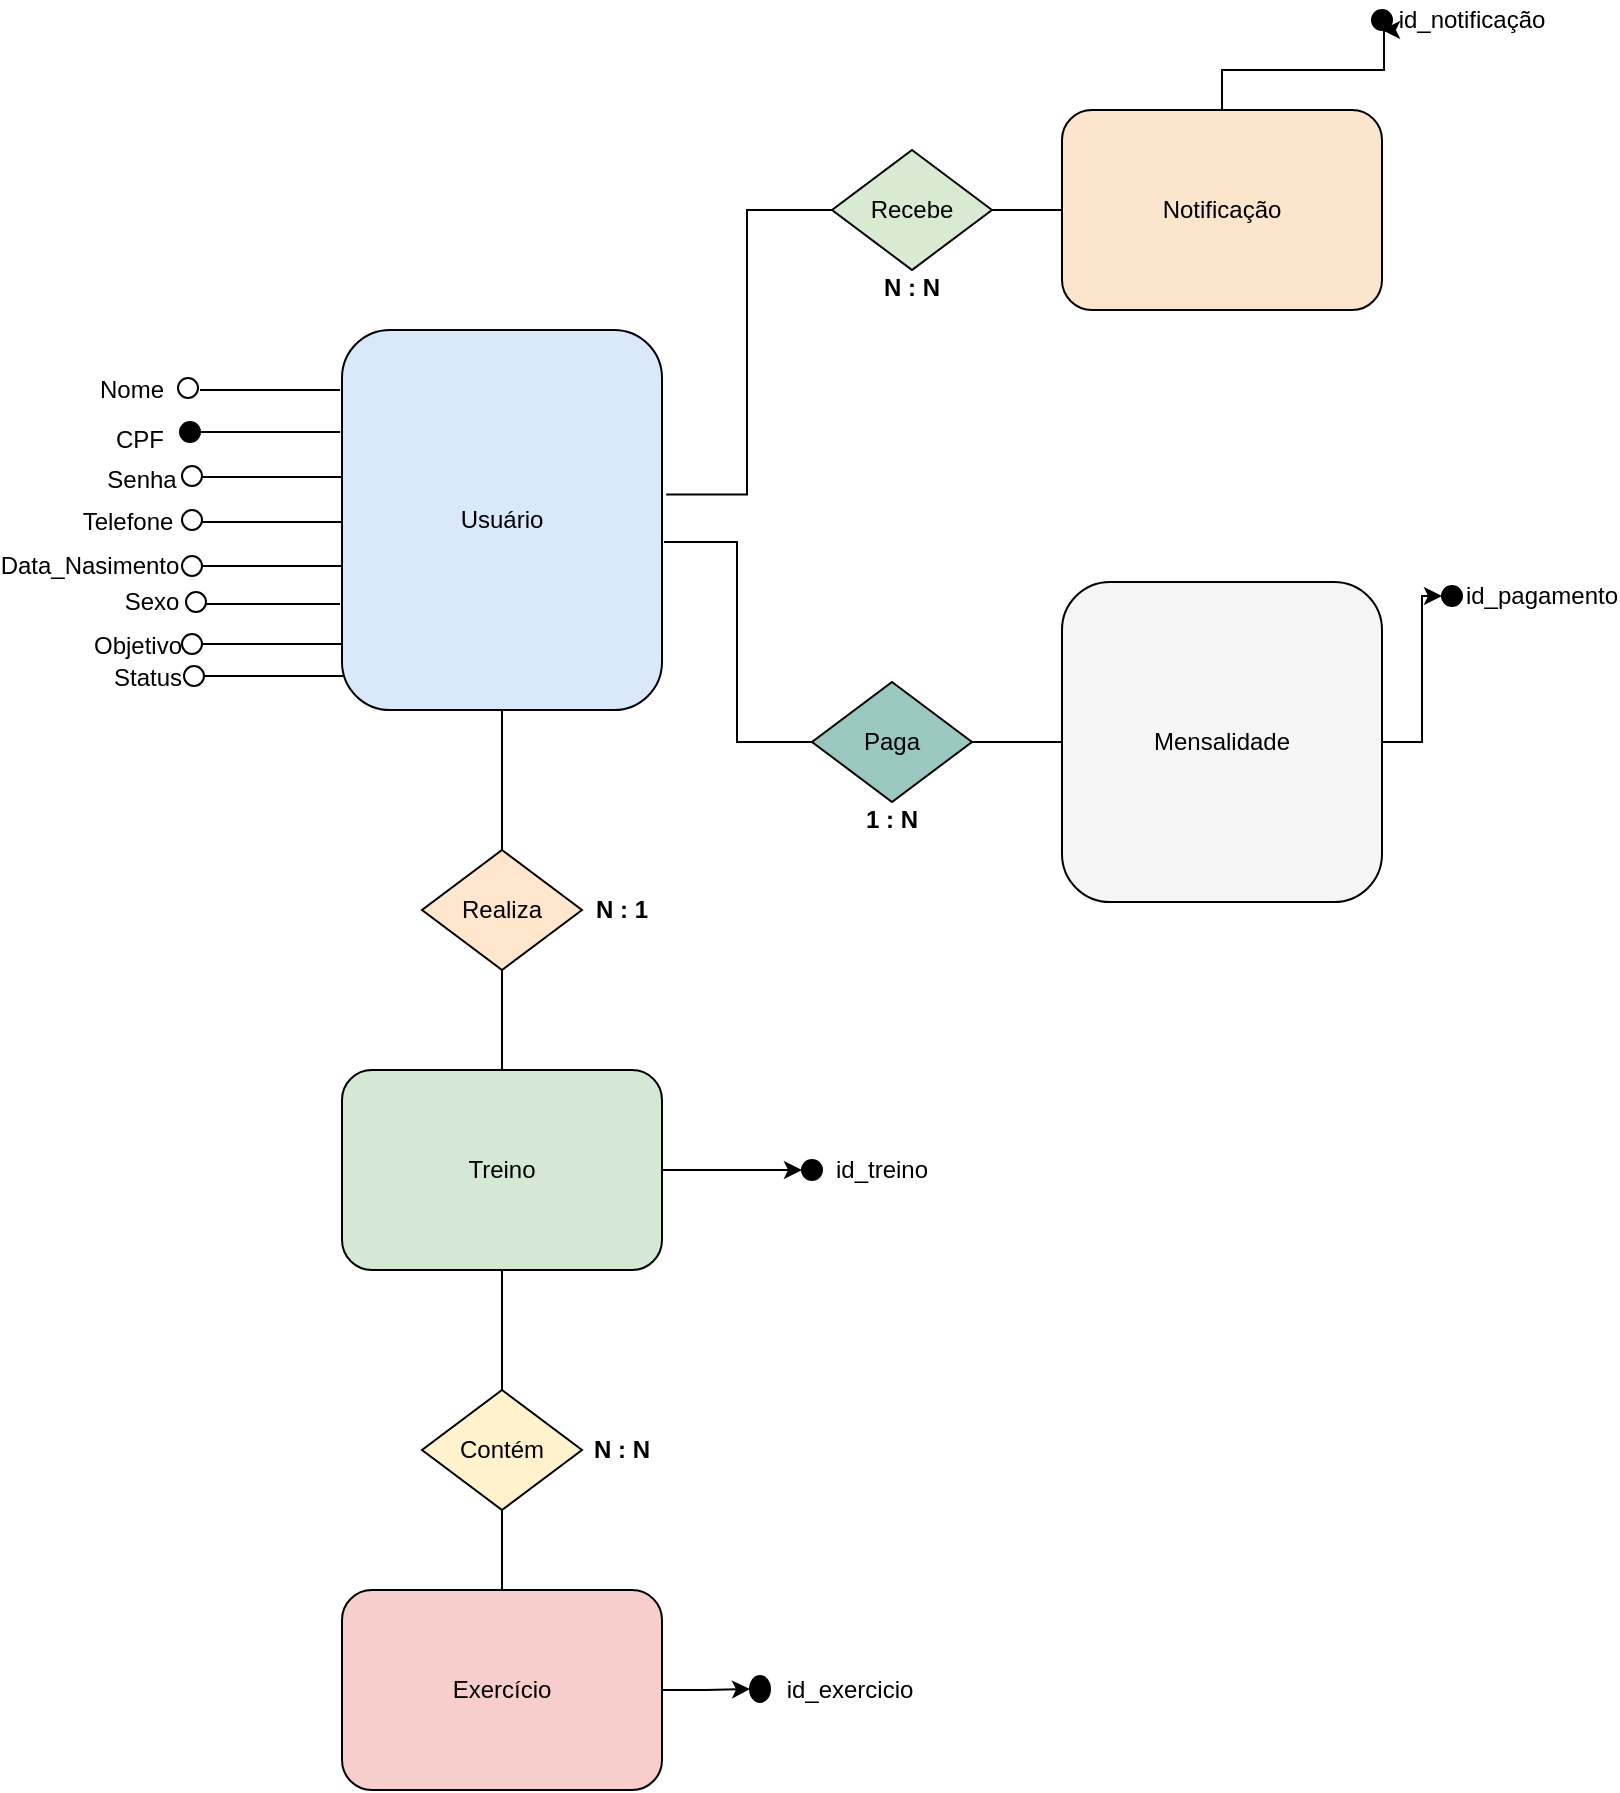 <mxfile version="28.0.6">
  <diagram name="Modelo MER" id="modelo-mer">
    <mxGraphModel dx="1702" dy="1029" grid="1" gridSize="10" guides="1" tooltips="1" connect="1" arrows="1" fold="1" page="1" pageScale="1" pageWidth="850" pageHeight="1100" math="0" shadow="0">
      <root>
        <mxCell id="0" />
        <mxCell id="1" parent="0" />
        <mxCell id="usuario" value="Usuário" style="shape=rectangle;whiteSpace=wrap;rounded=1;fillColor=#dae8fc;" parent="1" vertex="1">
          <mxGeometry x="230" y="220" width="160" height="190" as="geometry" />
        </mxCell>
        <mxCell id="rel1" value="Realiza" style="rhombus;whiteSpace=wrap;fillColor=#ffe6cc;" parent="1" vertex="1">
          <mxGeometry x="270" y="480" width="80" height="60" as="geometry" />
        </mxCell>
        <mxCell id="nRjvt1yTfN6Y8-V4OwxZ-71" style="edgeStyle=orthogonalEdgeStyle;rounded=0;orthogonalLoop=1;jettySize=auto;html=1;entryX=0;entryY=0.5;entryDx=0;entryDy=0;fontFamily=Helvetica;fontSize=12;fontColor=default;" edge="1" parent="1" source="treino" target="nRjvt1yTfN6Y8-V4OwxZ-67">
          <mxGeometry relative="1" as="geometry" />
        </mxCell>
        <mxCell id="treino" value="Treino" style="shape=rectangle;whiteSpace=wrap;rounded=1;fillColor=#d5e8d4;" parent="1" vertex="1">
          <mxGeometry x="230" y="590" width="160" height="100" as="geometry" />
        </mxCell>
        <mxCell id="rel2" value="Contém" style="rhombus;whiteSpace=wrap;fillColor=#fff2cc;" parent="1" vertex="1">
          <mxGeometry x="270" y="750" width="80" height="60" as="geometry" />
        </mxCell>
        <mxCell id="nRjvt1yTfN6Y8-V4OwxZ-72" style="edgeStyle=orthogonalEdgeStyle;rounded=0;orthogonalLoop=1;jettySize=auto;html=1;entryX=0;entryY=0.5;entryDx=0;entryDy=0;fontFamily=Helvetica;fontSize=12;fontColor=default;" edge="1" parent="1" source="exercicio" target="nRjvt1yTfN6Y8-V4OwxZ-69">
          <mxGeometry relative="1" as="geometry" />
        </mxCell>
        <mxCell id="exercicio" value="Exercício" style="shape=rectangle;whiteSpace=wrap;rounded=1;fillColor=#f8cecc;" parent="1" vertex="1">
          <mxGeometry x="230" y="850" width="160" height="100" as="geometry" />
        </mxCell>
        <mxCell id="nRjvt1yTfN6Y8-V4OwxZ-66" style="edgeStyle=orthogonalEdgeStyle;rounded=0;orthogonalLoop=1;jettySize=auto;html=1;entryX=0;entryY=0.5;entryDx=0;entryDy=0;fontFamily=Helvetica;fontSize=12;fontColor=default;" edge="1" parent="1" source="pagamento" target="nRjvt1yTfN6Y8-V4OwxZ-62">
          <mxGeometry relative="1" as="geometry" />
        </mxCell>
        <mxCell id="pagamento" value="Mensalidade" style="shape=rectangle;whiteSpace=wrap;rounded=1;fillColor=#f5f5f5;" parent="1" vertex="1">
          <mxGeometry x="590" y="346" width="160" height="160" as="geometry" />
        </mxCell>
        <mxCell id="tABnrPn6lWvIY6n4PG_O-17" value="" style="edgeStyle=orthogonalEdgeStyle;rounded=0;orthogonalLoop=1;jettySize=auto;html=1;strokeColor=default;endArrow=none;endFill=0;" parent="1" source="rel3" target="pagamento" edge="1">
          <mxGeometry relative="1" as="geometry" />
        </mxCell>
        <mxCell id="nRjvt1yTfN6Y8-V4OwxZ-60" style="edgeStyle=orthogonalEdgeStyle;rounded=0;orthogonalLoop=1;jettySize=auto;html=1;fontFamily=Helvetica;fontSize=12;fontColor=default;" edge="1" parent="1" source="notificacao">
          <mxGeometry relative="1" as="geometry">
            <mxPoint x="750" y="70" as="targetPoint" />
            <Array as="points">
              <mxPoint x="670" y="90" />
              <mxPoint x="751" y="90" />
            </Array>
          </mxGeometry>
        </mxCell>
        <mxCell id="notificacao" value="Notificação" style="shape=rectangle;whiteSpace=wrap;rounded=1;fillColor=#fce5cd;" parent="1" vertex="1">
          <mxGeometry x="590" y="110" width="160" height="100" as="geometry" />
        </mxCell>
        <mxCell id="nRjvt1yTfN6Y8-V4OwxZ-1" style="edgeStyle=orthogonalEdgeStyle;rounded=0;orthogonalLoop=1;jettySize=auto;html=1;endArrow=none;endFill=0;" edge="1" parent="1" source="rel4" target="notificacao">
          <mxGeometry relative="1" as="geometry" />
        </mxCell>
        <mxCell id="rel4" value="Recebe" style="rhombus;whiteSpace=wrap;fillColor=#d9ead3;" parent="1" vertex="1">
          <mxGeometry x="475" y="130" width="80" height="60" as="geometry" />
        </mxCell>
        <mxCell id="edge1" style="edgeStyle=orthogonalEdgeStyle;endArrow=none;endFill=0;" parent="1" source="usuario" target="rel1" edge="1">
          <mxGeometry relative="1" as="geometry" />
        </mxCell>
        <mxCell id="edge2" style="edgeStyle=orthogonalEdgeStyle;endArrow=none;endFill=0;" parent="1" source="rel1" target="treino" edge="1">
          <mxGeometry relative="1" as="geometry" />
        </mxCell>
        <mxCell id="edge3" style="edgeStyle=orthogonalEdgeStyle;endArrow=none;endFill=0;" parent="1" source="treino" target="rel2" edge="1">
          <mxGeometry relative="1" as="geometry" />
        </mxCell>
        <mxCell id="edge4" style="edgeStyle=orthogonalEdgeStyle;endArrow=none;endFill=0;" parent="1" source="rel2" edge="1">
          <mxGeometry relative="1" as="geometry">
            <mxPoint x="310" y="850" as="targetPoint" />
          </mxGeometry>
        </mxCell>
        <mxCell id="tABnrPn6lWvIY6n4PG_O-7" value="" style="endArrow=none;html=1;rounded=0;exitX=0;exitY=0.5;exitDx=0;exitDy=0;entryX=1.006;entryY=0.558;entryDx=0;entryDy=0;entryPerimeter=0;edgeStyle=orthogonalEdgeStyle;" parent="1" source="rel3" target="usuario" edge="1">
          <mxGeometry width="50" height="50" relative="1" as="geometry">
            <mxPoint x="240" y="310" as="sourcePoint" />
            <mxPoint x="240" y="150" as="targetPoint" />
          </mxGeometry>
        </mxCell>
        <mxCell id="tABnrPn6lWvIY6n4PG_O-10" value="" style="endArrow=none;html=1;rounded=0;exitX=1.013;exitY=0.433;exitDx=0;exitDy=0;exitPerimeter=0;entryX=0;entryY=0.5;entryDx=0;entryDy=0;edgeStyle=orthogonalEdgeStyle;" parent="1" source="usuario" target="rel4" edge="1">
          <mxGeometry width="50" height="50" relative="1" as="geometry">
            <mxPoint x="280" y="100" as="sourcePoint" />
            <mxPoint x="330" y="50" as="targetPoint" />
          </mxGeometry>
        </mxCell>
        <mxCell id="nRjvt1yTfN6Y8-V4OwxZ-2" value="&lt;b&gt;N : N&lt;/b&gt;" style="text;strokeColor=none;align=center;fillColor=none;html=1;verticalAlign=middle;whiteSpace=wrap;rounded=0;fontFamily=Helvetica;fontSize=12;fontColor=default;" vertex="1" parent="1">
          <mxGeometry x="485" y="184" width="60" height="30" as="geometry" />
        </mxCell>
        <mxCell id="nRjvt1yTfN6Y8-V4OwxZ-3" value="&lt;b&gt;1 : N&lt;/b&gt;" style="text;strokeColor=none;align=center;fillColor=none;html=1;verticalAlign=middle;whiteSpace=wrap;rounded=0;fontFamily=Helvetica;fontSize=12;fontColor=default;" vertex="1" parent="1">
          <mxGeometry x="475" y="450" width="60" height="30" as="geometry" />
        </mxCell>
        <mxCell id="nRjvt1yTfN6Y8-V4OwxZ-4" value="&lt;b&gt;N : 1&lt;/b&gt;" style="text;strokeColor=none;align=center;fillColor=none;html=1;verticalAlign=middle;whiteSpace=wrap;rounded=0;fontFamily=Helvetica;fontSize=12;fontColor=default;" vertex="1" parent="1">
          <mxGeometry x="340" y="495" width="60" height="30" as="geometry" />
        </mxCell>
        <mxCell id="nRjvt1yTfN6Y8-V4OwxZ-5" value="&lt;b&gt;N : N&lt;/b&gt;" style="text;strokeColor=none;align=center;fillColor=none;html=1;verticalAlign=middle;whiteSpace=wrap;rounded=0;fontFamily=Helvetica;fontSize=12;fontColor=default;" vertex="1" parent="1">
          <mxGeometry x="340" y="765" width="60" height="30" as="geometry" />
        </mxCell>
        <mxCell id="rel3" value="Paga" style="rhombus;whiteSpace=wrap;fillStyle=solid;labelBackgroundColor=none;fillColor=light-dark(#9AC7BF,#EDEDED);" parent="1" vertex="1">
          <mxGeometry x="465" y="396" width="80" height="60" as="geometry" />
        </mxCell>
        <mxCell id="nRjvt1yTfN6Y8-V4OwxZ-15" value="" style="endArrow=none;html=1;rounded=0;fontFamily=Helvetica;fontSize=12;fontColor=default;" edge="1" parent="1">
          <mxGeometry width="50" height="50" relative="1" as="geometry">
            <mxPoint x="159" y="250" as="sourcePoint" />
            <mxPoint x="229" y="250" as="targetPoint" />
          </mxGeometry>
        </mxCell>
        <mxCell id="nRjvt1yTfN6Y8-V4OwxZ-16" value="" style="ellipse;whiteSpace=wrap;html=1;aspect=fixed;rounded=1;strokeColor=default;align=center;verticalAlign=middle;fontFamily=Helvetica;fontSize=12;fontColor=default;fillColor=none;" vertex="1" parent="1">
          <mxGeometry x="148" y="244" width="10" height="10" as="geometry" />
        </mxCell>
        <mxCell id="nRjvt1yTfN6Y8-V4OwxZ-17" value="" style="ellipse;whiteSpace=wrap;html=1;aspect=fixed;rounded=1;strokeColor=default;align=center;verticalAlign=middle;fontFamily=Helvetica;fontSize=12;fontColor=default;fillColor=#000000;" vertex="1" parent="1">
          <mxGeometry x="149" y="266" width="10" height="10" as="geometry" />
        </mxCell>
        <mxCell id="nRjvt1yTfN6Y8-V4OwxZ-19" value="Nome" style="text;strokeColor=none;align=center;fillColor=none;html=1;verticalAlign=middle;whiteSpace=wrap;rounded=0;fontFamily=Helvetica;fontSize=12;fontColor=default;" vertex="1" parent="1">
          <mxGeometry x="100" y="240" width="50" height="20" as="geometry" />
        </mxCell>
        <mxCell id="nRjvt1yTfN6Y8-V4OwxZ-20" value="" style="endArrow=none;html=1;rounded=0;fontFamily=Helvetica;fontSize=12;fontColor=default;" edge="1" parent="1">
          <mxGeometry width="50" height="50" relative="1" as="geometry">
            <mxPoint x="159" y="271" as="sourcePoint" />
            <mxPoint x="229" y="271" as="targetPoint" />
          </mxGeometry>
        </mxCell>
        <mxCell id="nRjvt1yTfN6Y8-V4OwxZ-21" value="CPF" style="text;strokeColor=none;align=center;fillColor=none;html=1;verticalAlign=middle;whiteSpace=wrap;rounded=0;fontFamily=Helvetica;fontSize=12;fontColor=default;" vertex="1" parent="1">
          <mxGeometry x="114" y="265" width="30" height="20" as="geometry" />
        </mxCell>
        <mxCell id="nRjvt1yTfN6Y8-V4OwxZ-22" value="" style="endArrow=none;html=1;rounded=0;fontFamily=Helvetica;fontSize=12;fontColor=default;" edge="1" parent="1">
          <mxGeometry width="50" height="50" relative="1" as="geometry">
            <mxPoint x="160" y="293.5" as="sourcePoint" />
            <mxPoint x="230" y="293.5" as="targetPoint" />
          </mxGeometry>
        </mxCell>
        <mxCell id="nRjvt1yTfN6Y8-V4OwxZ-24" value="" style="ellipse;whiteSpace=wrap;html=1;aspect=fixed;rounded=1;strokeColor=default;align=center;verticalAlign=middle;fontFamily=Helvetica;fontSize=12;fontColor=default;fillColor=none;" vertex="1" parent="1">
          <mxGeometry x="150" y="288" width="10" height="10" as="geometry" />
        </mxCell>
        <mxCell id="nRjvt1yTfN6Y8-V4OwxZ-25" value="Senha" style="text;strokeColor=none;align=center;fillColor=none;html=1;verticalAlign=middle;whiteSpace=wrap;rounded=0;fontFamily=Helvetica;fontSize=12;fontColor=default;" vertex="1" parent="1">
          <mxGeometry x="100" y="280" width="60" height="30" as="geometry" />
        </mxCell>
        <mxCell id="nRjvt1yTfN6Y8-V4OwxZ-26" value="" style="endArrow=none;html=1;rounded=0;fontFamily=Helvetica;fontSize=12;fontColor=default;" edge="1" parent="1">
          <mxGeometry width="50" height="50" relative="1" as="geometry">
            <mxPoint x="160" y="316" as="sourcePoint" />
            <mxPoint x="230" y="316" as="targetPoint" />
          </mxGeometry>
        </mxCell>
        <mxCell id="nRjvt1yTfN6Y8-V4OwxZ-27" value="" style="ellipse;whiteSpace=wrap;html=1;aspect=fixed;rounded=1;strokeColor=default;align=center;verticalAlign=middle;fontFamily=Helvetica;fontSize=12;fontColor=default;fillColor=none;" vertex="1" parent="1">
          <mxGeometry x="150" y="310" width="10" height="10" as="geometry" />
        </mxCell>
        <mxCell id="nRjvt1yTfN6Y8-V4OwxZ-28" value="Telefone" style="text;strokeColor=none;align=center;fillColor=none;html=1;verticalAlign=middle;whiteSpace=wrap;rounded=0;fontFamily=Helvetica;fontSize=12;fontColor=default;" vertex="1" parent="1">
          <mxGeometry x="93" y="301" width="60" height="30" as="geometry" />
        </mxCell>
        <mxCell id="nRjvt1yTfN6Y8-V4OwxZ-30" value="Data_Nasimento" style="text;strokeColor=none;align=center;fillColor=none;html=1;verticalAlign=middle;whiteSpace=wrap;rounded=0;fontFamily=Helvetica;fontSize=12;fontColor=default;" vertex="1" parent="1">
          <mxGeometry x="74" y="323" width="60" height="30" as="geometry" />
        </mxCell>
        <mxCell id="nRjvt1yTfN6Y8-V4OwxZ-31" value="" style="endArrow=none;html=1;rounded=0;fontFamily=Helvetica;fontSize=12;fontColor=default;" edge="1" parent="1">
          <mxGeometry width="50" height="50" relative="1" as="geometry">
            <mxPoint x="160" y="338" as="sourcePoint" />
            <mxPoint x="230" y="338" as="targetPoint" />
          </mxGeometry>
        </mxCell>
        <mxCell id="nRjvt1yTfN6Y8-V4OwxZ-33" value="" style="ellipse;whiteSpace=wrap;html=1;aspect=fixed;rounded=1;strokeColor=default;align=center;verticalAlign=middle;fontFamily=Helvetica;fontSize=12;fontColor=default;fillColor=none;" vertex="1" parent="1">
          <mxGeometry x="150" y="333" width="10" height="10" as="geometry" />
        </mxCell>
        <mxCell id="nRjvt1yTfN6Y8-V4OwxZ-35" value="" style="ellipse;whiteSpace=wrap;html=1;aspect=fixed;rounded=1;strokeColor=default;align=center;verticalAlign=middle;fontFamily=Helvetica;fontSize=12;fontColor=default;fillColor=none;" vertex="1" parent="1">
          <mxGeometry x="151" y="388" width="10" height="10" as="geometry" />
        </mxCell>
        <mxCell id="nRjvt1yTfN6Y8-V4OwxZ-38" value="" style="ellipse;whiteSpace=wrap;html=1;aspect=fixed;rounded=1;strokeColor=default;align=center;verticalAlign=middle;fontFamily=Helvetica;fontSize=12;fontColor=default;fillColor=none;" vertex="1" parent="1">
          <mxGeometry x="152" y="351" width="10" height="10" as="geometry" />
        </mxCell>
        <mxCell id="nRjvt1yTfN6Y8-V4OwxZ-39" value="" style="ellipse;whiteSpace=wrap;html=1;aspect=fixed;rounded=1;strokeColor=default;align=center;verticalAlign=middle;fontFamily=Helvetica;fontSize=12;fontColor=default;fillColor=none;" vertex="1" parent="1">
          <mxGeometry x="150" y="372" width="10" height="10" as="geometry" />
        </mxCell>
        <mxCell id="nRjvt1yTfN6Y8-V4OwxZ-43" value="" style="endArrow=none;html=1;rounded=0;fontFamily=Helvetica;fontSize=12;fontColor=default;" edge="1" parent="1">
          <mxGeometry width="50" height="50" relative="1" as="geometry">
            <mxPoint x="162" y="357" as="sourcePoint" />
            <mxPoint x="229" y="357" as="targetPoint" />
          </mxGeometry>
        </mxCell>
        <mxCell id="nRjvt1yTfN6Y8-V4OwxZ-44" value="" style="endArrow=none;html=1;rounded=0;fontFamily=Helvetica;fontSize=12;fontColor=default;" edge="1" parent="1">
          <mxGeometry width="50" height="50" relative="1" as="geometry">
            <mxPoint x="160" y="377" as="sourcePoint" />
            <mxPoint x="230" y="377" as="targetPoint" />
          </mxGeometry>
        </mxCell>
        <mxCell id="nRjvt1yTfN6Y8-V4OwxZ-46" value="" style="endArrow=none;html=1;rounded=0;fontFamily=Helvetica;fontSize=12;fontColor=default;" edge="1" parent="1">
          <mxGeometry width="50" height="50" relative="1" as="geometry">
            <mxPoint x="161" y="393" as="sourcePoint" />
            <mxPoint x="231" y="393" as="targetPoint" />
          </mxGeometry>
        </mxCell>
        <mxCell id="nRjvt1yTfN6Y8-V4OwxZ-49" value="Sexo" style="text;strokeColor=none;align=center;fillColor=none;html=1;verticalAlign=middle;whiteSpace=wrap;rounded=0;fontFamily=Helvetica;fontSize=12;fontColor=default;" vertex="1" parent="1">
          <mxGeometry x="115" y="346" width="40" height="20" as="geometry" />
        </mxCell>
        <mxCell id="nRjvt1yTfN6Y8-V4OwxZ-54" value="Objetivo" style="text;strokeColor=none;align=center;fillColor=none;html=1;verticalAlign=middle;whiteSpace=wrap;rounded=0;fontFamily=Helvetica;fontSize=12;fontColor=default;" vertex="1" parent="1">
          <mxGeometry x="108" y="368" width="40" height="20" as="geometry" />
        </mxCell>
        <mxCell id="nRjvt1yTfN6Y8-V4OwxZ-55" value="Status" style="text;strokeColor=none;align=center;fillColor=none;html=1;verticalAlign=middle;whiteSpace=wrap;rounded=0;fontFamily=Helvetica;fontSize=12;fontColor=default;" vertex="1" parent="1">
          <mxGeometry x="113" y="384" width="40" height="20" as="geometry" />
        </mxCell>
        <mxCell id="nRjvt1yTfN6Y8-V4OwxZ-56" value="" style="ellipse;whiteSpace=wrap;html=1;aspect=fixed;rounded=1;strokeColor=default;align=center;verticalAlign=middle;fontFamily=Helvetica;fontSize=12;fontColor=default;fillColor=#000000;" vertex="1" parent="1">
          <mxGeometry x="745" y="60" width="10" height="10" as="geometry" />
        </mxCell>
        <mxCell id="nRjvt1yTfN6Y8-V4OwxZ-58" value="id_notificação" style="text;strokeColor=none;align=center;fillColor=none;html=1;verticalAlign=middle;whiteSpace=wrap;rounded=0;fontFamily=Helvetica;fontSize=12;fontColor=default;" vertex="1" parent="1">
          <mxGeometry x="780" y="55" width="30" height="20" as="geometry" />
        </mxCell>
        <mxCell id="nRjvt1yTfN6Y8-V4OwxZ-62" value="" style="ellipse;whiteSpace=wrap;html=1;aspect=fixed;rounded=1;strokeColor=default;align=center;verticalAlign=middle;fontFamily=Helvetica;fontSize=12;fontColor=default;fillColor=#000000;" vertex="1" parent="1">
          <mxGeometry x="780" y="348" width="10" height="10" as="geometry" />
        </mxCell>
        <mxCell id="nRjvt1yTfN6Y8-V4OwxZ-63" value="id_pagamento&lt;div&gt;&lt;br&gt;&lt;/div&gt;" style="text;strokeColor=none;align=center;fillColor=none;html=1;verticalAlign=middle;whiteSpace=wrap;rounded=0;fontFamily=Helvetica;fontSize=12;fontColor=default;" vertex="1" parent="1">
          <mxGeometry x="815" y="350" width="30" height="20" as="geometry" />
        </mxCell>
        <mxCell id="nRjvt1yTfN6Y8-V4OwxZ-67" value="" style="ellipse;whiteSpace=wrap;html=1;aspect=fixed;rounded=1;strokeColor=default;align=center;verticalAlign=middle;fontFamily=Helvetica;fontSize=12;fontColor=default;fillColor=#000000;" vertex="1" parent="1">
          <mxGeometry x="460" y="635" width="10" height="10" as="geometry" />
        </mxCell>
        <mxCell id="nRjvt1yTfN6Y8-V4OwxZ-68" value="id_treino" style="text;strokeColor=none;align=center;fillColor=none;html=1;verticalAlign=middle;whiteSpace=wrap;rounded=0;fontFamily=Helvetica;fontSize=12;fontColor=default;" vertex="1" parent="1">
          <mxGeometry x="485" y="630" width="30" height="20" as="geometry" />
        </mxCell>
        <mxCell id="nRjvt1yTfN6Y8-V4OwxZ-69" value="" style="ellipse;whiteSpace=wrap;html=1;aspect=fixed;rounded=1;strokeColor=default;align=center;verticalAlign=middle;fontFamily=Helvetica;fontSize=12;fontColor=default;fillColor=#000000;" vertex="1" parent="1">
          <mxGeometry x="434" y="893" width="10" height="13" as="geometry" />
        </mxCell>
        <mxCell id="nRjvt1yTfN6Y8-V4OwxZ-70" value="id_exercicio&lt;br&gt;&lt;div&gt;&lt;br&gt;&lt;/div&gt;" style="text;strokeColor=none;align=center;fillColor=none;html=1;verticalAlign=middle;whiteSpace=wrap;rounded=0;fontFamily=Helvetica;fontSize=12;fontColor=default;" vertex="1" parent="1">
          <mxGeometry x="469" y="895" width="30" height="23" as="geometry" />
        </mxCell>
      </root>
    </mxGraphModel>
  </diagram>
</mxfile>
